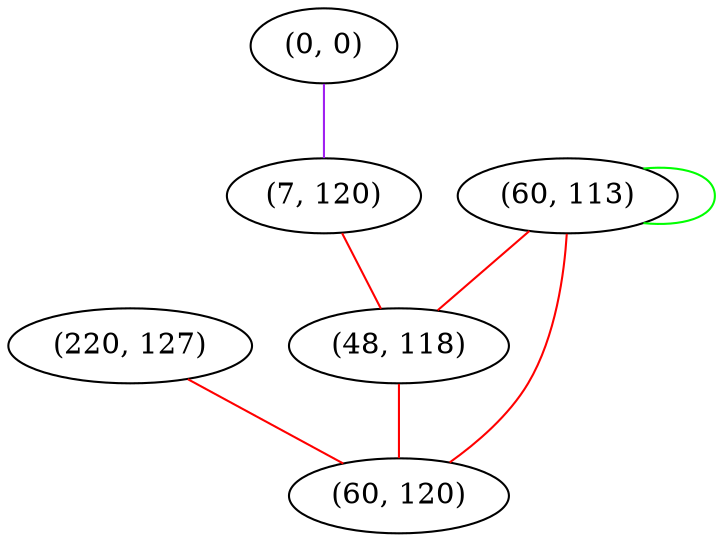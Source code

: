 graph "" {
"(220, 127)";
"(0, 0)";
"(60, 113)";
"(7, 120)";
"(48, 118)";
"(60, 120)";
"(220, 127)" -- "(60, 120)"  [color=red, key=0, weight=1];
"(0, 0)" -- "(7, 120)"  [color=purple, key=0, weight=4];
"(60, 113)" -- "(48, 118)"  [color=red, key=0, weight=1];
"(60, 113)" -- "(60, 113)"  [color=green, key=0, weight=2];
"(60, 113)" -- "(60, 120)"  [color=red, key=0, weight=1];
"(7, 120)" -- "(48, 118)"  [color=red, key=0, weight=1];
"(48, 118)" -- "(60, 120)"  [color=red, key=0, weight=1];
}
